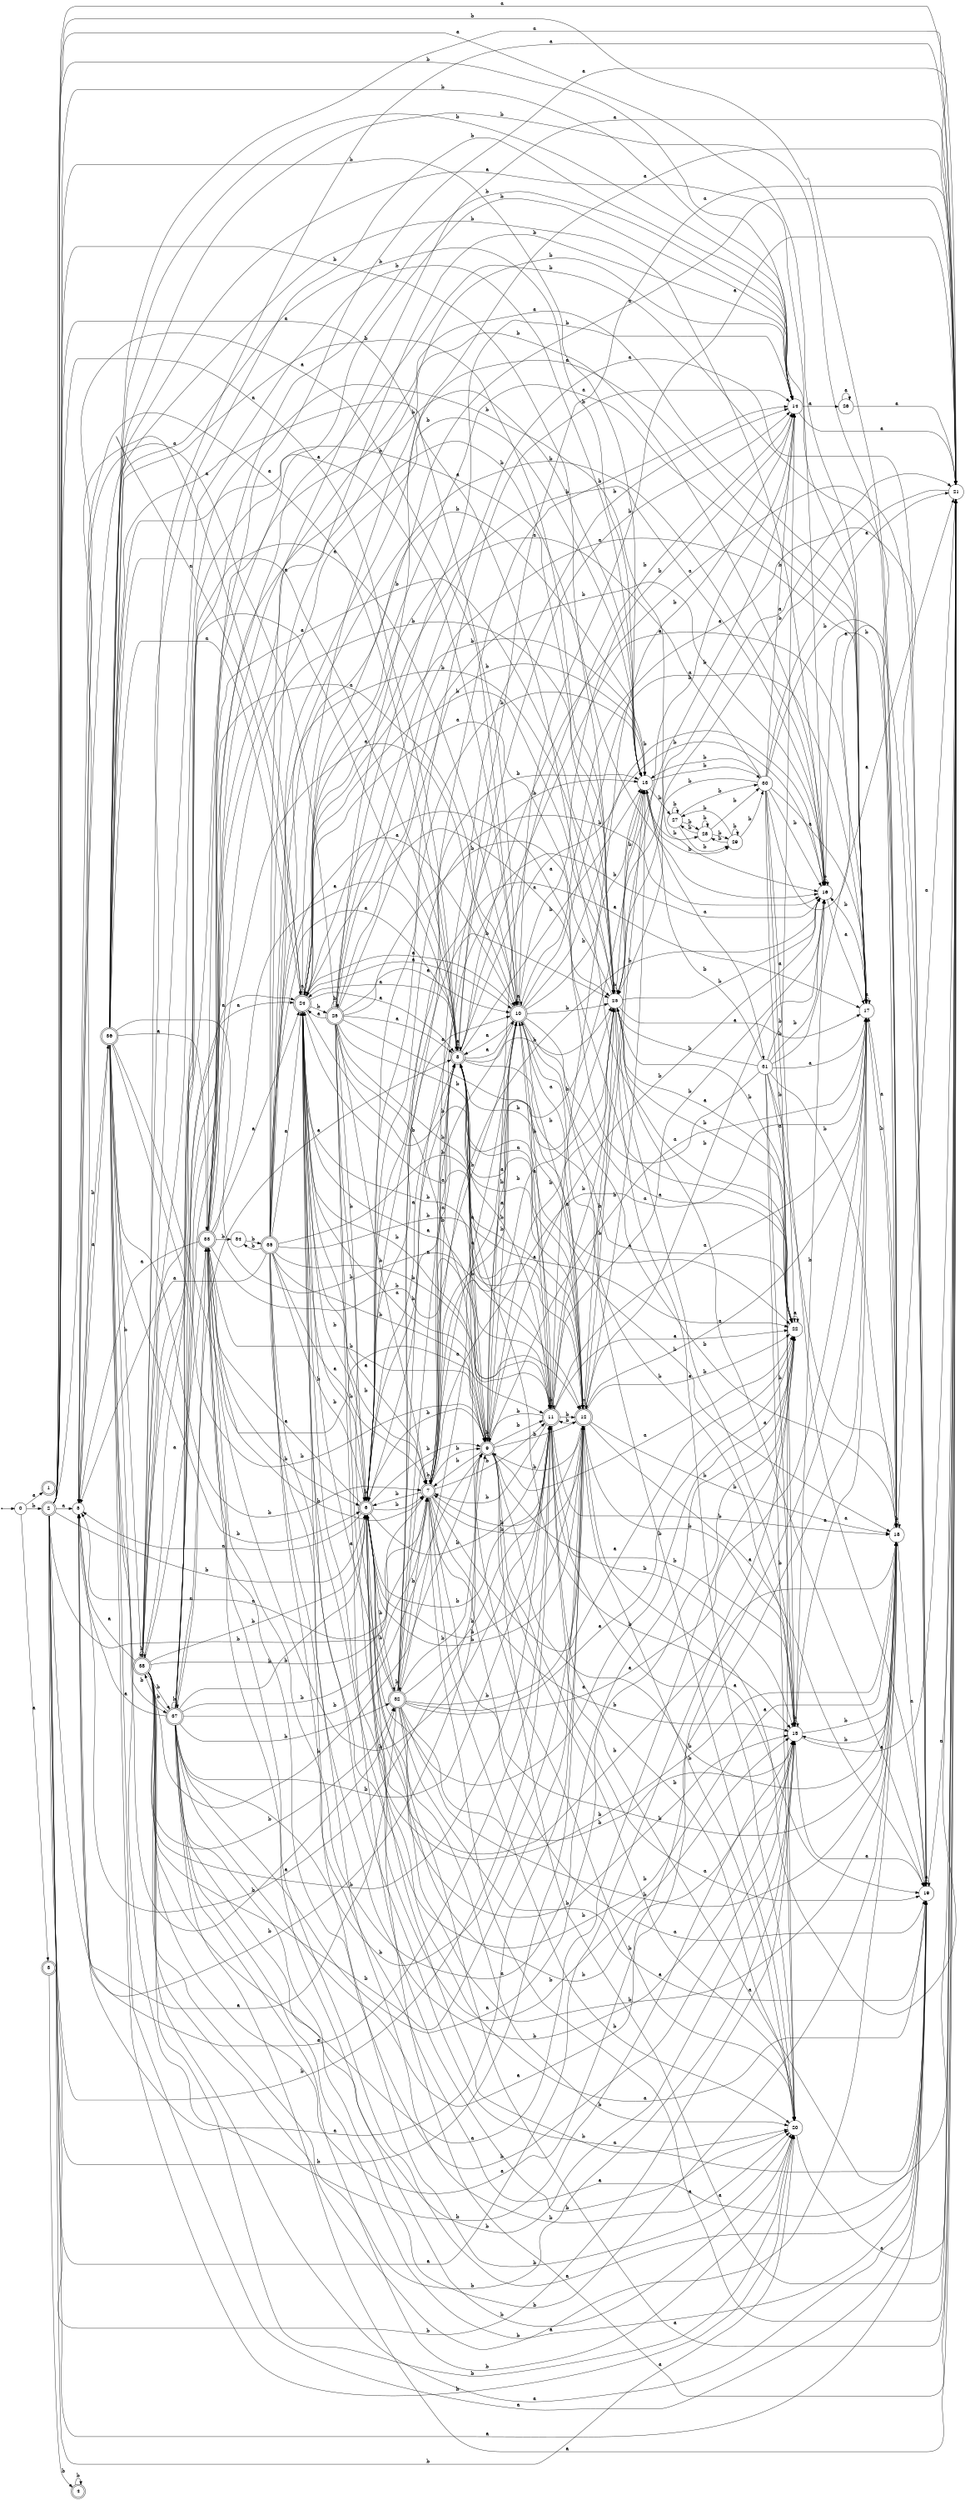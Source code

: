digraph finite_state_machine {
rankdir=LR;
size="20,20";
node [shape = point]; "dummy0"
node [shape = circle]; "0";
"dummy0" -> "0";
node [shape = doublecircle]; "1";node [shape = doublecircle]; "2";node [shape = doublecircle]; "3";node [shape = doublecircle]; "4";node [shape = circle]; "5";
node [shape = doublecircle]; "6";node [shape = doublecircle]; "7";node [shape = doublecircle]; "8";node [shape = doublecircle]; "9";node [shape = doublecircle]; "10";node [shape = doublecircle]; "11";node [shape = doublecircle]; "12";node [shape = circle]; "13";
node [shape = circle]; "14";
node [shape = circle]; "15";
node [shape = circle]; "16";
node [shape = circle]; "17";
node [shape = circle]; "18";
node [shape = circle]; "19";
node [shape = circle]; "20";
node [shape = circle]; "21";
node [shape = circle]; "22";
node [shape = circle]; "23";
node [shape = doublecircle]; "24";node [shape = doublecircle]; "25";node [shape = circle]; "26";
node [shape = circle]; "27";
node [shape = circle]; "28";
node [shape = circle]; "29";
node [shape = circle]; "30";
node [shape = circle]; "31";
node [shape = doublecircle]; "32";node [shape = doublecircle]; "33";node [shape = circle]; "34";
node [shape = doublecircle]; "35";node [shape = doublecircle]; "36";node [shape = doublecircle]; "37";node [shape = doublecircle]; "38";"0" -> "1" [label = "a"];
 "0" -> "3" [label = "a"];
 "0" -> "2" [label = "b"];
 "3" -> "4" [label = "b"];
 "4" -> "4" [label = "b"];
 "2" -> "5" [label = "a"];
 "2" -> "8" [label = "a"];
 "2" -> "10" [label = "a"];
 "2" -> "17" [label = "a"];
 "2" -> "19" [label = "a"];
 "2" -> "21" [label = "a"];
 "2" -> "22" [label = "a"];
 "2" -> "24" [label = "a"];
 "2" -> "6" [label = "b"];
 "2" -> "7" [label = "b"];
 "2" -> "9" [label = "b"];
 "2" -> "11" [label = "b"];
 "2" -> "12" [label = "b"];
 "2" -> "13" [label = "b"];
 "2" -> "14" [label = "b"];
 "2" -> "15" [label = "b"];
 "2" -> "16" [label = "b"];
 "2" -> "18" [label = "b"];
 "2" -> "20" [label = "b"];
 "2" -> "23" [label = "b"];
 "24" -> "5" [label = "a"];
 "24" -> "8" [label = "a"];
 "24" -> "10" [label = "a"];
 "24" -> "17" [label = "a"];
 "24" -> "19" [label = "a"];
 "24" -> "21" [label = "a"];
 "24" -> "22" [label = "a"];
 "24" -> "24" [label = "a"];
 "24" -> "6" [label = "b"];
 "24" -> "7" [label = "b"];
 "24" -> "9" [label = "b"];
 "24" -> "11" [label = "b"];
 "24" -> "12" [label = "b"];
 "24" -> "13" [label = "b"];
 "24" -> "14" [label = "b"];
 "24" -> "15" [label = "b"];
 "24" -> "16" [label = "b"];
 "24" -> "18" [label = "b"];
 "24" -> "20" [label = "b"];
 "24" -> "23" [label = "b"];
 "24" -> "25" [label = "b"];
 "25" -> "6" [label = "b"];
 "25" -> "7" [label = "b"];
 "25" -> "9" [label = "b"];
 "25" -> "11" [label = "b"];
 "25" -> "12" [label = "b"];
 "25" -> "13" [label = "b"];
 "25" -> "14" [label = "b"];
 "25" -> "15" [label = "b"];
 "25" -> "16" [label = "b"];
 "25" -> "18" [label = "b"];
 "25" -> "20" [label = "b"];
 "25" -> "23" [label = "b"];
 "25" -> "25" [label = "b"];
 "25" -> "5" [label = "a"];
 "25" -> "8" [label = "a"];
 "25" -> "10" [label = "a"];
 "25" -> "17" [label = "a"];
 "25" -> "19" [label = "a"];
 "25" -> "21" [label = "a"];
 "25" -> "22" [label = "a"];
 "25" -> "24" [label = "a"];
 "23" -> "16" [label = "b"];
 "23" -> "18" [label = "b"];
 "23" -> "20" [label = "b"];
 "23" -> "23" [label = "b"];
 "23" -> "13" [label = "b"];
 "23" -> "14" [label = "b"];
 "23" -> "15" [label = "b"];
 "23" -> "17" [label = "a"];
 "23" -> "19" [label = "a"];
 "23" -> "21" [label = "a"];
 "23" -> "22" [label = "a"];
 "23" -> "24" [label = "a"];
 "22" -> "22" [label = "a"];
 "22" -> "23" [label = "b"];
 "21" -> "23" [label = "b"];
 "20" -> "21" [label = "a"];
 "19" -> "19" [label = "a"];
 "19" -> "21" [label = "a"];
 "18" -> "16" [label = "b"];
 "18" -> "18" [label = "b"];
 "18" -> "15" [label = "b"];
 "18" -> "17" [label = "a"];
 "18" -> "19" [label = "a"];
 "18" -> "21" [label = "a"];
 "17" -> "17" [label = "a"];
 "17" -> "16" [label = "b"];
 "17" -> "18" [label = "b"];
 "16" -> "16" [label = "b"];
 "16" -> "17" [label = "a"];
 "15" -> "16" [label = "b"];
 "15" -> "18" [label = "b"];
 "15" -> "15" [label = "b"];
 "15" -> "17" [label = "a"];
 "15" -> "19" [label = "a"];
 "15" -> "21" [label = "a"];
 "14" -> "26" [label = "a"];
 "14" -> "21" [label = "a"];
 "26" -> "26" [label = "a"];
 "26" -> "21" [label = "a"];
 "13" -> "27" [label = "b"];
 "13" -> "28" [label = "b"];
 "13" -> "29" [label = "b"];
 "13" -> "30" [label = "b"];
 "13" -> "31" [label = "a"];
 "31" -> "16" [label = "b"];
 "31" -> "18" [label = "b"];
 "31" -> "20" [label = "b"];
 "31" -> "23" [label = "b"];
 "31" -> "13" [label = "b"];
 "31" -> "14" [label = "b"];
 "31" -> "15" [label = "b"];
 "31" -> "17" [label = "a"];
 "31" -> "19" [label = "a"];
 "31" -> "21" [label = "a"];
 "31" -> "22" [label = "a"];
 "31" -> "24" [label = "a"];
 "30" -> "16" [label = "b"];
 "30" -> "18" [label = "b"];
 "30" -> "20" [label = "b"];
 "30" -> "23" [label = "b"];
 "30" -> "13" [label = "b"];
 "30" -> "14" [label = "b"];
 "30" -> "15" [label = "b"];
 "30" -> "17" [label = "a"];
 "30" -> "19" [label = "a"];
 "30" -> "21" [label = "a"];
 "30" -> "22" [label = "a"];
 "30" -> "24" [label = "a"];
 "29" -> "27" [label = "b"];
 "29" -> "28" [label = "b"];
 "29" -> "29" [label = "b"];
 "29" -> "30" [label = "b"];
 "28" -> "27" [label = "b"];
 "28" -> "28" [label = "b"];
 "28" -> "29" [label = "b"];
 "28" -> "30" [label = "b"];
 "27" -> "27" [label = "b"];
 "27" -> "28" [label = "b"];
 "27" -> "29" [label = "b"];
 "27" -> "30" [label = "b"];
 "12" -> "6" [label = "b"];
 "12" -> "7" [label = "b"];
 "12" -> "9" [label = "b"];
 "12" -> "11" [label = "b"];
 "12" -> "12" [label = "b"];
 "12" -> "13" [label = "b"];
 "12" -> "14" [label = "b"];
 "12" -> "15" [label = "b"];
 "12" -> "16" [label = "b"];
 "12" -> "18" [label = "b"];
 "12" -> "20" [label = "b"];
 "12" -> "23" [label = "b"];
 "12" -> "5" [label = "a"];
 "12" -> "8" [label = "a"];
 "12" -> "10" [label = "a"];
 "12" -> "17" [label = "a"];
 "12" -> "19" [label = "a"];
 "12" -> "21" [label = "a"];
 "12" -> "22" [label = "a"];
 "12" -> "24" [label = "a"];
 "11" -> "6" [label = "b"];
 "11" -> "7" [label = "b"];
 "11" -> "9" [label = "b"];
 "11" -> "11" [label = "b"];
 "11" -> "12" [label = "b"];
 "11" -> "13" [label = "b"];
 "11" -> "14" [label = "b"];
 "11" -> "15" [label = "b"];
 "11" -> "16" [label = "b"];
 "11" -> "18" [label = "b"];
 "11" -> "20" [label = "b"];
 "11" -> "23" [label = "b"];
 "11" -> "5" [label = "a"];
 "11" -> "8" [label = "a"];
 "11" -> "10" [label = "a"];
 "11" -> "17" [label = "a"];
 "11" -> "19" [label = "a"];
 "11" -> "21" [label = "a"];
 "11" -> "22" [label = "a"];
 "11" -> "24" [label = "a"];
 "10" -> "5" [label = "a"];
 "10" -> "8" [label = "a"];
 "10" -> "10" [label = "a"];
 "10" -> "17" [label = "a"];
 "10" -> "19" [label = "a"];
 "10" -> "21" [label = "a"];
 "10" -> "22" [label = "a"];
 "10" -> "24" [label = "a"];
 "10" -> "6" [label = "b"];
 "10" -> "7" [label = "b"];
 "10" -> "9" [label = "b"];
 "10" -> "11" [label = "b"];
 "10" -> "12" [label = "b"];
 "10" -> "13" [label = "b"];
 "10" -> "14" [label = "b"];
 "10" -> "15" [label = "b"];
 "10" -> "16" [label = "b"];
 "10" -> "18" [label = "b"];
 "10" -> "20" [label = "b"];
 "10" -> "23" [label = "b"];
 "9" -> "6" [label = "b"];
 "9" -> "7" [label = "b"];
 "9" -> "9" [label = "b"];
 "9" -> "11" [label = "b"];
 "9" -> "12" [label = "b"];
 "9" -> "13" [label = "b"];
 "9" -> "14" [label = "b"];
 "9" -> "15" [label = "b"];
 "9" -> "16" [label = "b"];
 "9" -> "18" [label = "b"];
 "9" -> "20" [label = "b"];
 "9" -> "23" [label = "b"];
 "9" -> "5" [label = "a"];
 "9" -> "8" [label = "a"];
 "9" -> "10" [label = "a"];
 "9" -> "17" [label = "a"];
 "9" -> "19" [label = "a"];
 "9" -> "21" [label = "a"];
 "9" -> "22" [label = "a"];
 "9" -> "24" [label = "a"];
 "8" -> "5" [label = "a"];
 "8" -> "8" [label = "a"];
 "8" -> "10" [label = "a"];
 "8" -> "17" [label = "a"];
 "8" -> "19" [label = "a"];
 "8" -> "21" [label = "a"];
 "8" -> "22" [label = "a"];
 "8" -> "24" [label = "a"];
 "8" -> "6" [label = "b"];
 "8" -> "7" [label = "b"];
 "8" -> "9" [label = "b"];
 "8" -> "11" [label = "b"];
 "8" -> "12" [label = "b"];
 "8" -> "13" [label = "b"];
 "8" -> "14" [label = "b"];
 "8" -> "15" [label = "b"];
 "8" -> "16" [label = "b"];
 "8" -> "18" [label = "b"];
 "8" -> "20" [label = "b"];
 "8" -> "23" [label = "b"];
 "7" -> "6" [label = "b"];
 "7" -> "7" [label = "b"];
 "7" -> "9" [label = "b"];
 "7" -> "11" [label = "b"];
 "7" -> "12" [label = "b"];
 "7" -> "13" [label = "b"];
 "7" -> "14" [label = "b"];
 "7" -> "15" [label = "b"];
 "7" -> "16" [label = "b"];
 "7" -> "18" [label = "b"];
 "7" -> "20" [label = "b"];
 "7" -> "23" [label = "b"];
 "7" -> "5" [label = "a"];
 "7" -> "8" [label = "a"];
 "7" -> "10" [label = "a"];
 "7" -> "17" [label = "a"];
 "7" -> "19" [label = "a"];
 "7" -> "21" [label = "a"];
 "7" -> "22" [label = "a"];
 "7" -> "24" [label = "a"];
 "6" -> "32" [label = "b"];
 "6" -> "6" [label = "b"];
 "6" -> "7" [label = "b"];
 "6" -> "9" [label = "b"];
 "6" -> "11" [label = "b"];
 "6" -> "12" [label = "b"];
 "6" -> "13" [label = "b"];
 "6" -> "14" [label = "b"];
 "6" -> "15" [label = "b"];
 "6" -> "16" [label = "b"];
 "6" -> "18" [label = "b"];
 "6" -> "20" [label = "b"];
 "6" -> "23" [label = "b"];
 "6" -> "33" [label = "a"];
 "6" -> "5" [label = "a"];
 "6" -> "8" [label = "a"];
 "6" -> "10" [label = "a"];
 "6" -> "17" [label = "a"];
 "6" -> "19" [label = "a"];
 "6" -> "21" [label = "a"];
 "6" -> "22" [label = "a"];
 "6" -> "24" [label = "a"];
 "33" -> "34" [label = "b"];
 "33" -> "6" [label = "b"];
 "33" -> "7" [label = "b"];
 "33" -> "9" [label = "b"];
 "33" -> "11" [label = "b"];
 "33" -> "12" [label = "b"];
 "33" -> "13" [label = "b"];
 "33" -> "14" [label = "b"];
 "33" -> "15" [label = "b"];
 "33" -> "16" [label = "b"];
 "33" -> "18" [label = "b"];
 "33" -> "20" [label = "b"];
 "33" -> "23" [label = "b"];
 "33" -> "5" [label = "a"];
 "33" -> "8" [label = "a"];
 "33" -> "10" [label = "a"];
 "33" -> "17" [label = "a"];
 "33" -> "19" [label = "a"];
 "33" -> "21" [label = "a"];
 "33" -> "22" [label = "a"];
 "33" -> "24" [label = "a"];
 "34" -> "35" [label = "b"];
 "35" -> "34" [label = "b"];
 "35" -> "6" [label = "b"];
 "35" -> "7" [label = "b"];
 "35" -> "9" [label = "b"];
 "35" -> "11" [label = "b"];
 "35" -> "12" [label = "b"];
 "35" -> "13" [label = "b"];
 "35" -> "14" [label = "b"];
 "35" -> "15" [label = "b"];
 "35" -> "16" [label = "b"];
 "35" -> "18" [label = "b"];
 "35" -> "20" [label = "b"];
 "35" -> "23" [label = "b"];
 "35" -> "5" [label = "a"];
 "35" -> "8" [label = "a"];
 "35" -> "10" [label = "a"];
 "35" -> "17" [label = "a"];
 "35" -> "19" [label = "a"];
 "35" -> "21" [label = "a"];
 "35" -> "22" [label = "a"];
 "35" -> "24" [label = "a"];
 "32" -> "32" [label = "b"];
 "32" -> "6" [label = "b"];
 "32" -> "7" [label = "b"];
 "32" -> "9" [label = "b"];
 "32" -> "11" [label = "b"];
 "32" -> "12" [label = "b"];
 "32" -> "13" [label = "b"];
 "32" -> "14" [label = "b"];
 "32" -> "15" [label = "b"];
 "32" -> "16" [label = "b"];
 "32" -> "18" [label = "b"];
 "32" -> "20" [label = "b"];
 "32" -> "23" [label = "b"];
 "32" -> "5" [label = "a"];
 "32" -> "8" [label = "a"];
 "32" -> "10" [label = "a"];
 "32" -> "17" [label = "a"];
 "32" -> "19" [label = "a"];
 "32" -> "21" [label = "a"];
 "32" -> "22" [label = "a"];
 "32" -> "24" [label = "a"];
 "5" -> "36" [label = "b"];
 "36" -> "33" [label = "a"];
 "36" -> "5" [label = "a"];
 "36" -> "8" [label = "a"];
 "36" -> "10" [label = "a"];
 "36" -> "17" [label = "a"];
 "36" -> "19" [label = "a"];
 "36" -> "21" [label = "a"];
 "36" -> "22" [label = "a"];
 "36" -> "24" [label = "a"];
 "36" -> "32" [label = "b"];
 "36" -> "37" [label = "b"];
 "36" -> "38" [label = "b"];
 "36" -> "7" [label = "b"];
 "36" -> "6" [label = "b"];
 "36" -> "9" [label = "b"];
 "36" -> "11" [label = "b"];
 "36" -> "12" [label = "b"];
 "36" -> "13" [label = "b"];
 "36" -> "14" [label = "b"];
 "36" -> "15" [label = "b"];
 "36" -> "16" [label = "b"];
 "36" -> "18" [label = "b"];
 "36" -> "20" [label = "b"];
 "36" -> "23" [label = "b"];
 "38" -> "32" [label = "b"];
 "38" -> "37" [label = "b"];
 "38" -> "38" [label = "b"];
 "38" -> "7" [label = "b"];
 "38" -> "6" [label = "b"];
 "38" -> "9" [label = "b"];
 "38" -> "11" [label = "b"];
 "38" -> "12" [label = "b"];
 "38" -> "13" [label = "b"];
 "38" -> "14" [label = "b"];
 "38" -> "15" [label = "b"];
 "38" -> "16" [label = "b"];
 "38" -> "18" [label = "b"];
 "38" -> "20" [label = "b"];
 "38" -> "23" [label = "b"];
 "38" -> "33" [label = "a"];
 "38" -> "5" [label = "a"];
 "38" -> "8" [label = "a"];
 "38" -> "10" [label = "a"];
 "38" -> "17" [label = "a"];
 "38" -> "19" [label = "a"];
 "38" -> "21" [label = "a"];
 "38" -> "22" [label = "a"];
 "38" -> "24" [label = "a"];
 "37" -> "32" [label = "b"];
 "37" -> "37" [label = "b"];
 "37" -> "38" [label = "b"];
 "37" -> "7" [label = "b"];
 "37" -> "6" [label = "b"];
 "37" -> "9" [label = "b"];
 "37" -> "11" [label = "b"];
 "37" -> "12" [label = "b"];
 "37" -> "13" [label = "b"];
 "37" -> "14" [label = "b"];
 "37" -> "15" [label = "b"];
 "37" -> "16" [label = "b"];
 "37" -> "18" [label = "b"];
 "37" -> "20" [label = "b"];
 "37" -> "23" [label = "b"];
 "37" -> "33" [label = "a"];
 "37" -> "5" [label = "a"];
 "37" -> "8" [label = "a"];
 "37" -> "10" [label = "a"];
 "37" -> "17" [label = "a"];
 "37" -> "19" [label = "a"];
 "37" -> "21" [label = "a"];
 "37" -> "22" [label = "a"];
 "37" -> "24" [label = "a"];
 }
